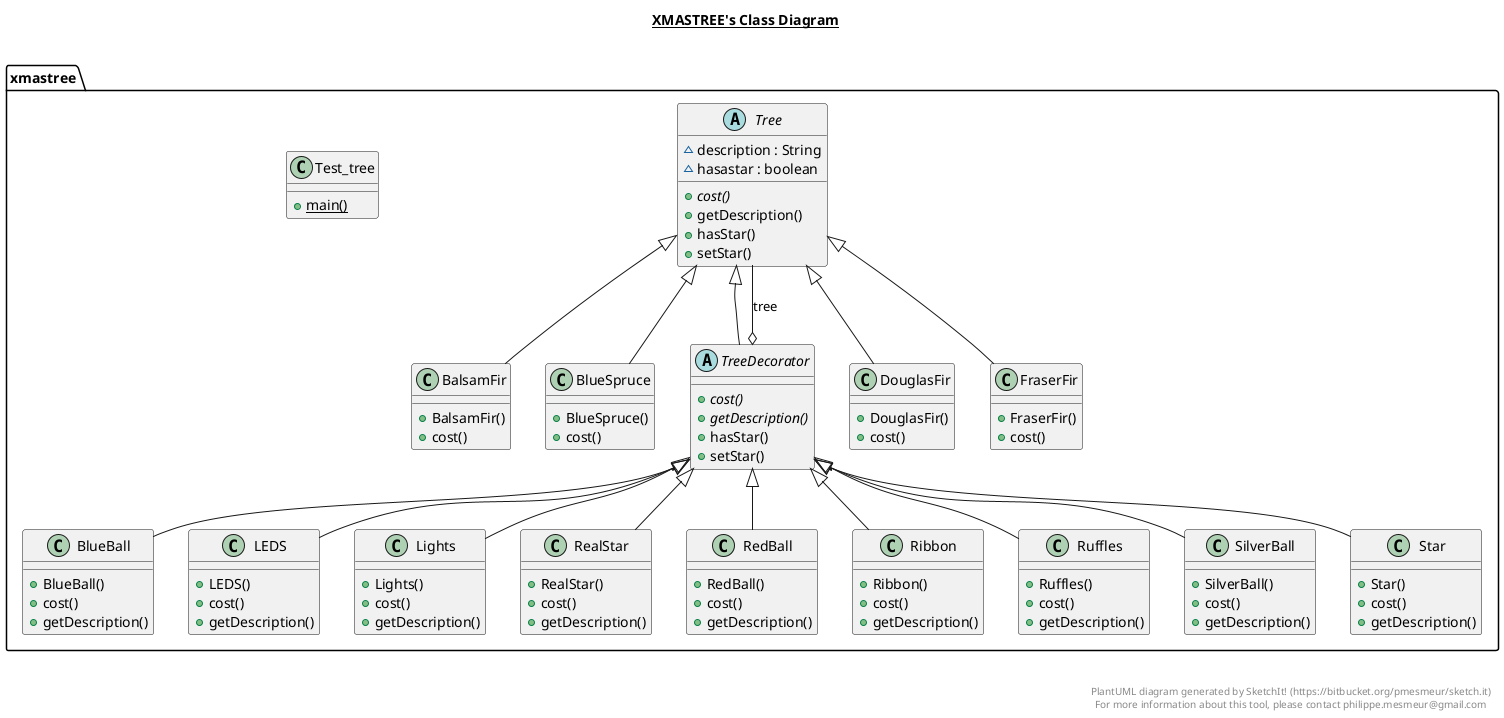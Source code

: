 @startuml

title __XMASTREE's Class Diagram__\n

  namespace xmastree {
    class xmastree.BalsamFir {
        + BalsamFir()
        + cost()
    }
  }
  

  namespace xmastree {
    class xmastree.BlueBall {
        + BlueBall()
        + cost()
        + getDescription()
    }
  }
  

  namespace xmastree {
    class xmastree.BlueSpruce {
        + BlueSpruce()
        + cost()
    }
  }
  

  namespace xmastree {
    class xmastree.DouglasFir {
        + DouglasFir()
        + cost()
    }
  }
  

  namespace xmastree {
    class xmastree.FraserFir {
        + FraserFir()
        + cost()
    }
  }
  

  namespace xmastree {
    class xmastree.LEDS {
        + LEDS()
        + cost()
        + getDescription()
    }
  }
  

  namespace xmastree {
    class xmastree.Lights {
        + Lights()
        + cost()
        + getDescription()
    }
  }
  

  namespace xmastree {
    class xmastree.RealStar {
        + RealStar()
        + cost()
        + getDescription()
    }
  }
  

  namespace xmastree {
    class xmastree.RedBall {
        + RedBall()
        + cost()
        + getDescription()
    }
  }
  

  namespace xmastree {
    class xmastree.Ribbon {
        + Ribbon()
        + cost()
        + getDescription()
    }
  }
  

  namespace xmastree {
    class xmastree.Ruffles {
        + Ruffles()
        + cost()
        + getDescription()
    }
  }
  

  namespace xmastree {
    class xmastree.SilverBall {
        + SilverBall()
        + cost()
        + getDescription()
    }
  }
  

  namespace xmastree {
    class xmastree.Star {
        + Star()
        + cost()
        + getDescription()
    }
  }
  

  namespace xmastree {
    class xmastree.Test_tree {
        {static} + main()
    }
  }
  

  namespace xmastree {
    abstract class xmastree.Tree {
        ~ description : String
        ~ hasastar : boolean
        {abstract} + cost()
        + getDescription()
        + hasStar()
        + setStar()
    }
  }
  

  namespace xmastree {
    abstract class xmastree.TreeDecorator {
        {abstract} + cost()
        {abstract} + getDescription()
        + hasStar()
        + setStar()
    }
  }
  

  xmastree.BalsamFir -up-|> xmastree.Tree
  xmastree.BlueBall -up-|> xmastree.TreeDecorator
  xmastree.BlueSpruce -up-|> xmastree.Tree
  xmastree.DouglasFir -up-|> xmastree.Tree
  xmastree.FraserFir -up-|> xmastree.Tree
  xmastree.LEDS -up-|> xmastree.TreeDecorator
  xmastree.Lights -up-|> xmastree.TreeDecorator
  xmastree.RealStar -up-|> xmastree.TreeDecorator
  xmastree.RedBall -up-|> xmastree.TreeDecorator
  xmastree.Ribbon -up-|> xmastree.TreeDecorator
  xmastree.Ruffles -up-|> xmastree.TreeDecorator
  xmastree.SilverBall -up-|> xmastree.TreeDecorator
  xmastree.Star -up-|> xmastree.TreeDecorator
  xmastree.TreeDecorator -up-|> xmastree.Tree
  xmastree.TreeDecorator o-- xmastree.Tree : tree


right footer


PlantUML diagram generated by SketchIt! (https://bitbucket.org/pmesmeur/sketch.it)
For more information about this tool, please contact philippe.mesmeur@gmail.com
endfooter

@enduml
